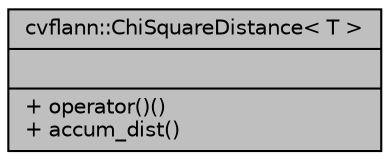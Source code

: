 digraph "cvflann::ChiSquareDistance&lt; T &gt;"
{
 // LATEX_PDF_SIZE
  edge [fontname="Helvetica",fontsize="10",labelfontname="Helvetica",labelfontsize="10"];
  node [fontname="Helvetica",fontsize="10",shape=record];
  Node1 [label="{cvflann::ChiSquareDistance\< T \>\n||+ operator()()\l+ accum_dist()\l}",height=0.2,width=0.4,color="black", fillcolor="grey75", style="filled", fontcolor="black",tooltip=" "];
}

